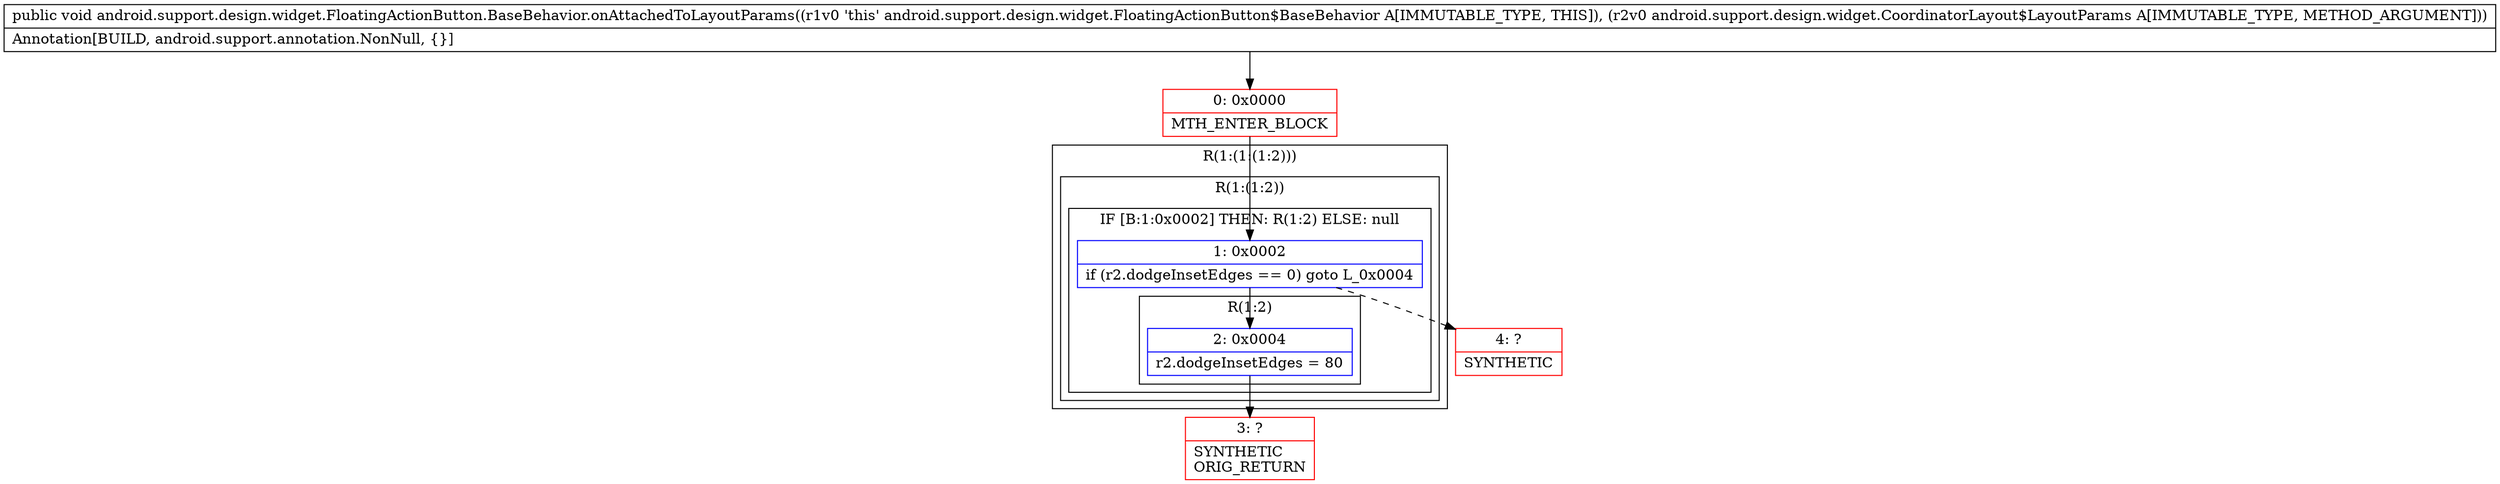 digraph "CFG forandroid.support.design.widget.FloatingActionButton.BaseBehavior.onAttachedToLayoutParams(Landroid\/support\/design\/widget\/CoordinatorLayout$LayoutParams;)V" {
subgraph cluster_Region_1431444456 {
label = "R(1:(1:(1:2)))";
node [shape=record,color=blue];
subgraph cluster_Region_1261979886 {
label = "R(1:(1:2))";
node [shape=record,color=blue];
subgraph cluster_IfRegion_166924667 {
label = "IF [B:1:0x0002] THEN: R(1:2) ELSE: null";
node [shape=record,color=blue];
Node_1 [shape=record,label="{1\:\ 0x0002|if (r2.dodgeInsetEdges == 0) goto L_0x0004\l}"];
subgraph cluster_Region_1317944165 {
label = "R(1:2)";
node [shape=record,color=blue];
Node_2 [shape=record,label="{2\:\ 0x0004|r2.dodgeInsetEdges = 80\l}"];
}
}
}
}
Node_0 [shape=record,color=red,label="{0\:\ 0x0000|MTH_ENTER_BLOCK\l}"];
Node_3 [shape=record,color=red,label="{3\:\ ?|SYNTHETIC\lORIG_RETURN\l}"];
Node_4 [shape=record,color=red,label="{4\:\ ?|SYNTHETIC\l}"];
MethodNode[shape=record,label="{public void android.support.design.widget.FloatingActionButton.BaseBehavior.onAttachedToLayoutParams((r1v0 'this' android.support.design.widget.FloatingActionButton$BaseBehavior A[IMMUTABLE_TYPE, THIS]), (r2v0 android.support.design.widget.CoordinatorLayout$LayoutParams A[IMMUTABLE_TYPE, METHOD_ARGUMENT]))  | Annotation[BUILD, android.support.annotation.NonNull, \{\}]\l}"];
MethodNode -> Node_0;
Node_1 -> Node_2;
Node_1 -> Node_4[style=dashed];
Node_2 -> Node_3;
Node_0 -> Node_1;
}

